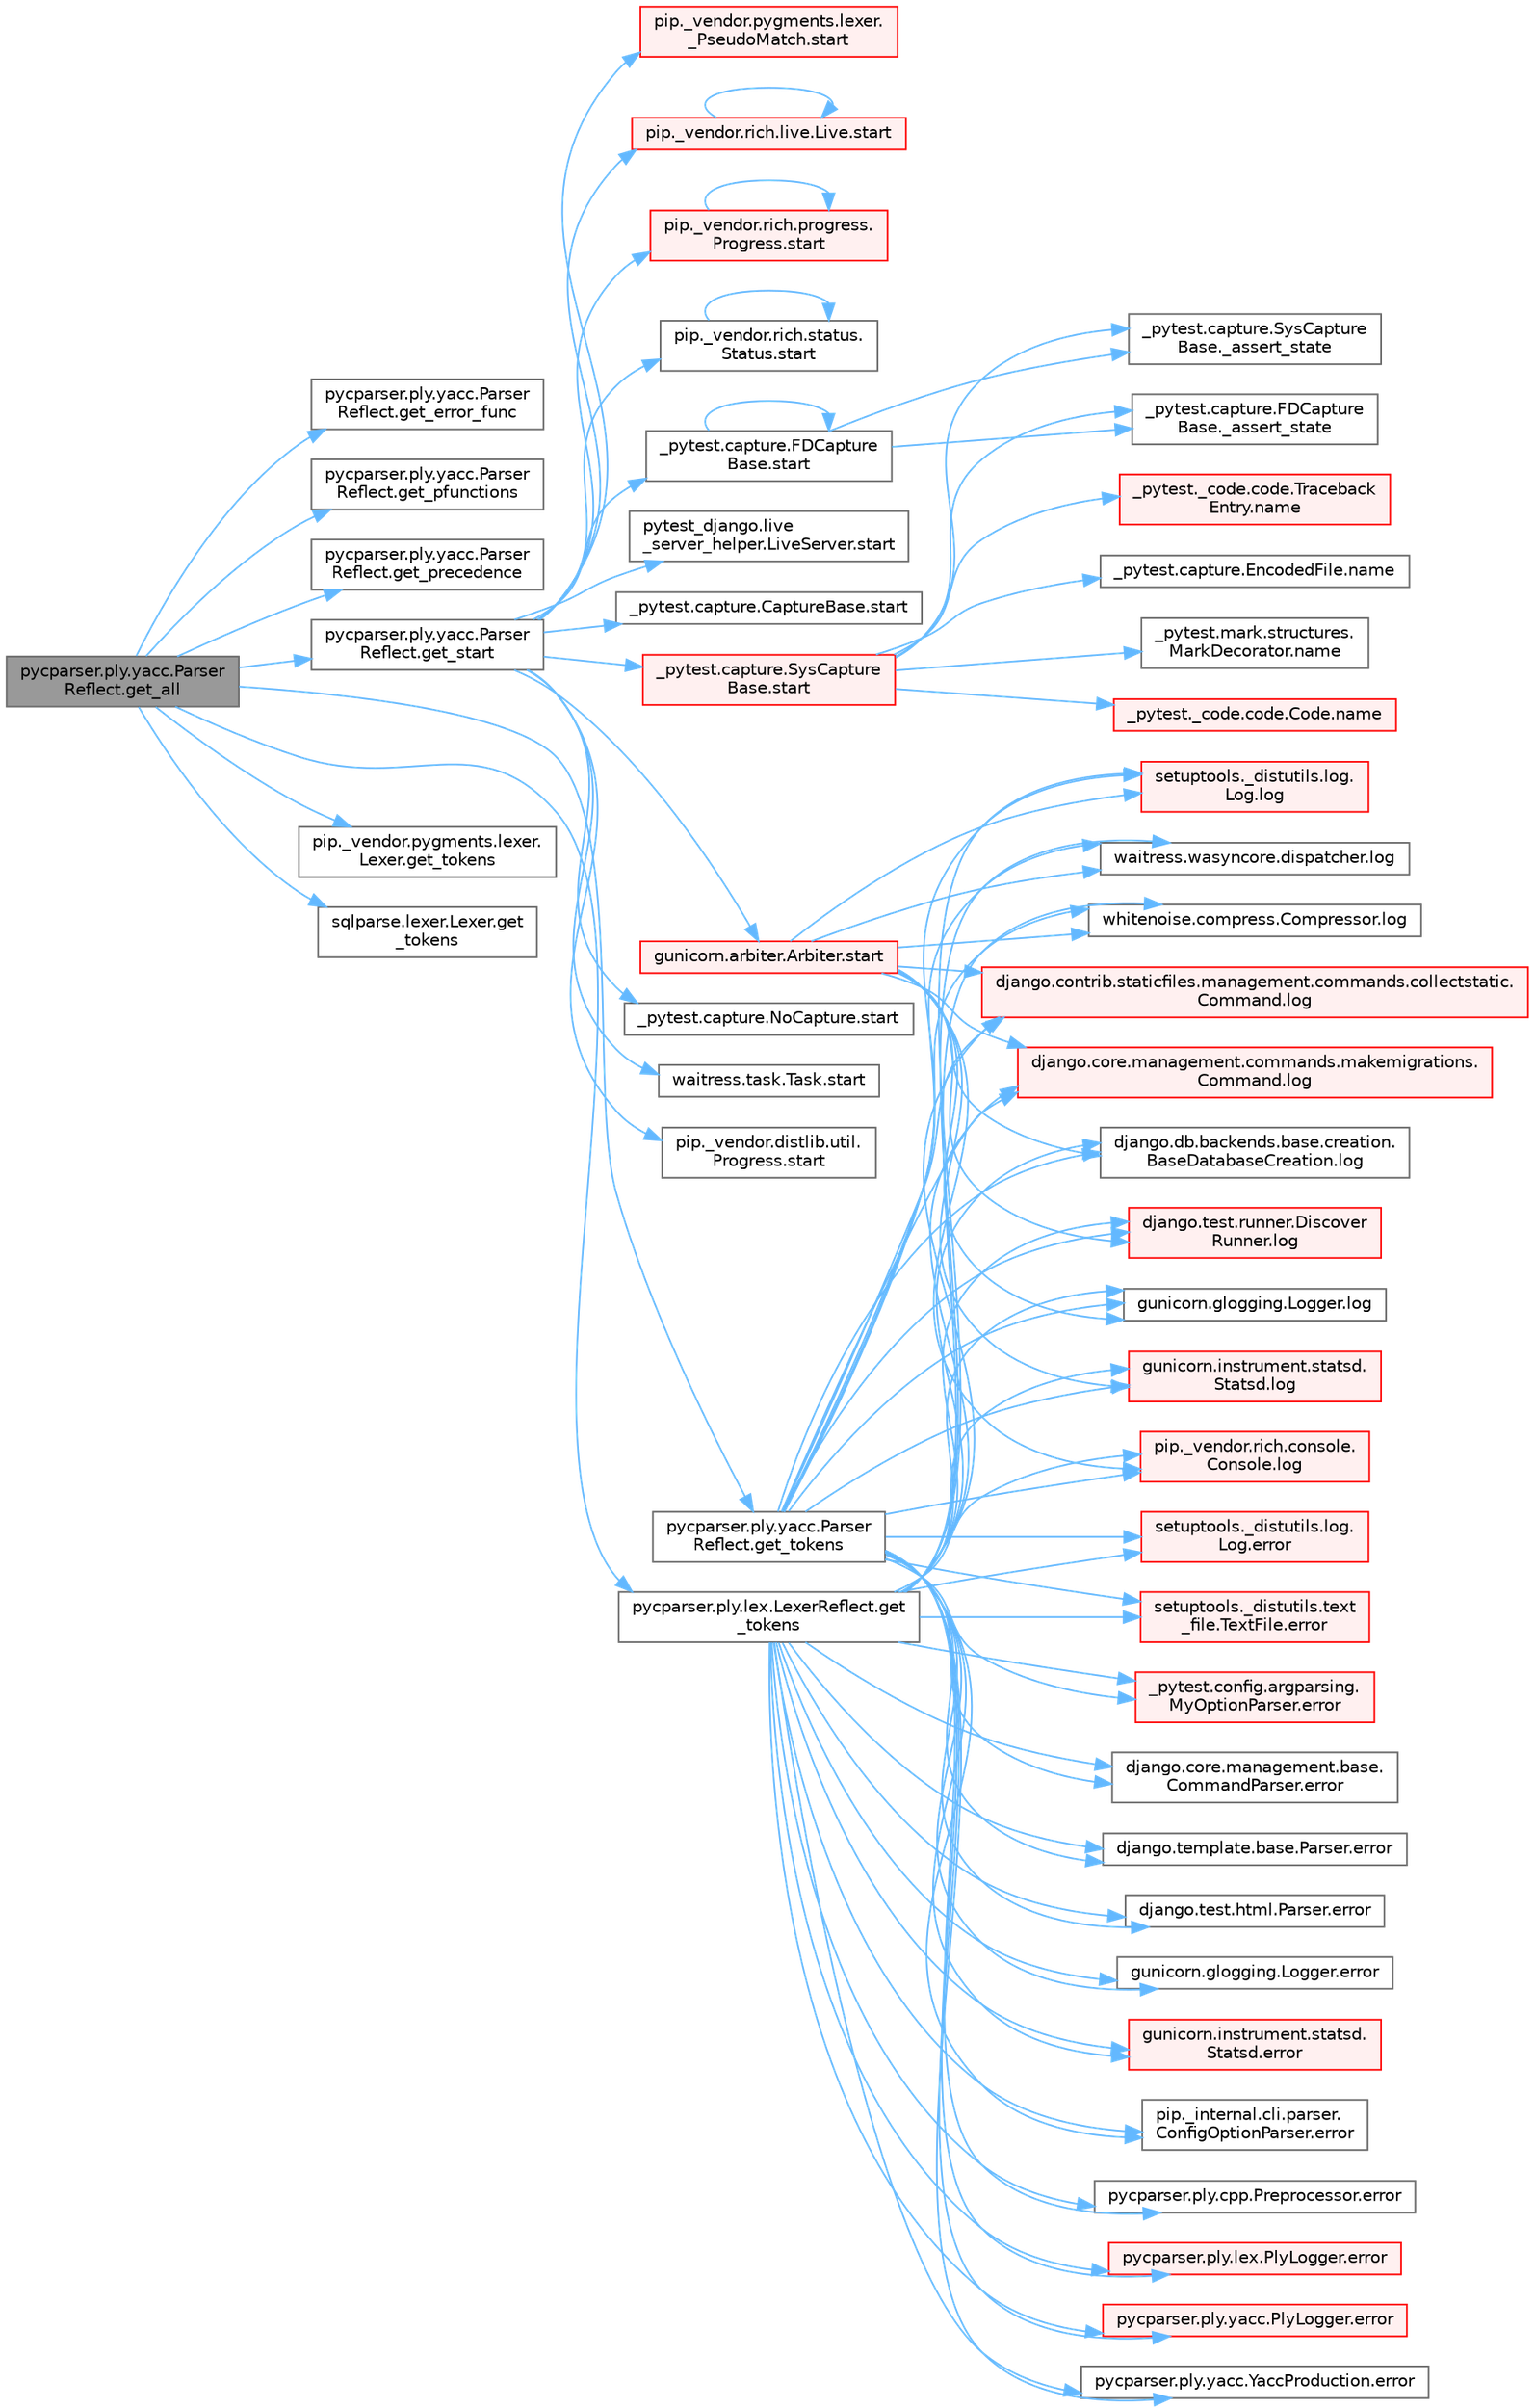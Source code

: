 digraph "pycparser.ply.yacc.ParserReflect.get_all"
{
 // LATEX_PDF_SIZE
  bgcolor="transparent";
  edge [fontname=Helvetica,fontsize=10,labelfontname=Helvetica,labelfontsize=10];
  node [fontname=Helvetica,fontsize=10,shape=box,height=0.2,width=0.4];
  rankdir="LR";
  Node1 [id="Node000001",label="pycparser.ply.yacc.Parser\lReflect.get_all",height=0.2,width=0.4,color="gray40", fillcolor="grey60", style="filled", fontcolor="black",tooltip=" "];
  Node1 -> Node2 [id="edge1_Node000001_Node000002",color="steelblue1",style="solid",tooltip=" "];
  Node2 [id="Node000002",label="pycparser.ply.yacc.Parser\lReflect.get_error_func",height=0.2,width=0.4,color="grey40", fillcolor="white", style="filled",URL="$classpycparser_1_1ply_1_1yacc_1_1_parser_reflect.html#a9339ce3cfd32105ea3ebb5f956e8d7be",tooltip=" "];
  Node1 -> Node3 [id="edge2_Node000001_Node000003",color="steelblue1",style="solid",tooltip=" "];
  Node3 [id="Node000003",label="pycparser.ply.yacc.Parser\lReflect.get_pfunctions",height=0.2,width=0.4,color="grey40", fillcolor="white", style="filled",URL="$classpycparser_1_1ply_1_1yacc_1_1_parser_reflect.html#a825da27336dffc096b1f058e0fd8f759",tooltip=" "];
  Node1 -> Node4 [id="edge3_Node000001_Node000004",color="steelblue1",style="solid",tooltip=" "];
  Node4 [id="Node000004",label="pycparser.ply.yacc.Parser\lReflect.get_precedence",height=0.2,width=0.4,color="grey40", fillcolor="white", style="filled",URL="$classpycparser_1_1ply_1_1yacc_1_1_parser_reflect.html#a4fac8f96f67ffb552053220adb7ad12d",tooltip=" "];
  Node1 -> Node5 [id="edge4_Node000001_Node000005",color="steelblue1",style="solid",tooltip=" "];
  Node5 [id="Node000005",label="pycparser.ply.yacc.Parser\lReflect.get_start",height=0.2,width=0.4,color="grey40", fillcolor="white", style="filled",URL="$classpycparser_1_1ply_1_1yacc_1_1_parser_reflect.html#a47da581cfe4c452d4f2236ae2e32f8a7",tooltip=" "];
  Node5 -> Node6 [id="edge5_Node000005_Node000006",color="steelblue1",style="solid",tooltip=" "];
  Node6 [id="Node000006",label="_pytest.capture.CaptureBase.start",height=0.2,width=0.4,color="grey40", fillcolor="white", style="filled",URL="$class__pytest_1_1capture_1_1_capture_base.html#aa950255d21f396239be8f4f8ce14e8c9",tooltip=" "];
  Node5 -> Node7 [id="edge6_Node000005_Node000007",color="steelblue1",style="solid",tooltip=" "];
  Node7 [id="Node000007",label="_pytest.capture.FDCapture\lBase.start",height=0.2,width=0.4,color="grey40", fillcolor="white", style="filled",URL="$class__pytest_1_1capture_1_1_f_d_capture_base.html#a2222a82f00c20f3946eaa6d6830b2acb",tooltip=" "];
  Node7 -> Node8 [id="edge7_Node000007_Node000008",color="steelblue1",style="solid",tooltip=" "];
  Node8 [id="Node000008",label="_pytest.capture.FDCapture\lBase._assert_state",height=0.2,width=0.4,color="grey40", fillcolor="white", style="filled",URL="$class__pytest_1_1capture_1_1_f_d_capture_base.html#a971704bfb89c0148c29c743bb0542c42",tooltip=" "];
  Node7 -> Node9 [id="edge8_Node000007_Node000009",color="steelblue1",style="solid",tooltip=" "];
  Node9 [id="Node000009",label="_pytest.capture.SysCapture\lBase._assert_state",height=0.2,width=0.4,color="grey40", fillcolor="white", style="filled",URL="$class__pytest_1_1capture_1_1_sys_capture_base.html#a293507aee8f3b635c10e6f40da524335",tooltip=" "];
  Node7 -> Node7 [id="edge9_Node000007_Node000007",color="steelblue1",style="solid",tooltip=" "];
  Node5 -> Node10 [id="edge10_Node000005_Node000010",color="steelblue1",style="solid",tooltip=" "];
  Node10 [id="Node000010",label="_pytest.capture.NoCapture.start",height=0.2,width=0.4,color="grey40", fillcolor="white", style="filled",URL="$class__pytest_1_1capture_1_1_no_capture.html#a4bf9401cf575894cabf249a3d0d358e1",tooltip=" "];
  Node5 -> Node11 [id="edge11_Node000005_Node000011",color="steelblue1",style="solid",tooltip=" "];
  Node11 [id="Node000011",label="_pytest.capture.SysCapture\lBase.start",height=0.2,width=0.4,color="red", fillcolor="#FFF0F0", style="filled",URL="$class__pytest_1_1capture_1_1_sys_capture_base.html#a6b073e20650b42405958221a49a44f1b",tooltip=" "];
  Node11 -> Node8 [id="edge12_Node000011_Node000008",color="steelblue1",style="solid",tooltip=" "];
  Node11 -> Node9 [id="edge13_Node000011_Node000009",color="steelblue1",style="solid",tooltip=" "];
  Node11 -> Node12 [id="edge14_Node000011_Node000012",color="steelblue1",style="solid",tooltip=" "];
  Node12 [id="Node000012",label="_pytest._code.code.Code.name",height=0.2,width=0.4,color="red", fillcolor="#FFF0F0", style="filled",URL="$class__pytest_1_1__code_1_1code_1_1_code.html#a1f3cbc53ca6df4a1bab12183694b6e78",tooltip=" "];
  Node11 -> Node24 [id="edge15_Node000011_Node000024",color="steelblue1",style="solid",tooltip=" "];
  Node24 [id="Node000024",label="_pytest._code.code.Traceback\lEntry.name",height=0.2,width=0.4,color="red", fillcolor="#FFF0F0", style="filled",URL="$class__pytest_1_1__code_1_1code_1_1_traceback_entry.html#a106b95c0753f41669fbfb8ee4c11ad3d",tooltip=" "];
  Node11 -> Node26 [id="edge16_Node000011_Node000026",color="steelblue1",style="solid",tooltip=" "];
  Node26 [id="Node000026",label="_pytest.capture.EncodedFile.name",height=0.2,width=0.4,color="grey40", fillcolor="white", style="filled",URL="$class__pytest_1_1capture_1_1_encoded_file.html#a738c73b5de21c7261d9e51f71e4f0397",tooltip=" "];
  Node11 -> Node27 [id="edge17_Node000011_Node000027",color="steelblue1",style="solid",tooltip=" "];
  Node27 [id="Node000027",label="_pytest.mark.structures.\lMarkDecorator.name",height=0.2,width=0.4,color="grey40", fillcolor="white", style="filled",URL="$class__pytest_1_1mark_1_1structures_1_1_mark_decorator.html#ae8f66760cda125450e0e3bd38689c72f",tooltip=" "];
  Node5 -> Node1442 [id="edge18_Node000005_Node001442",color="steelblue1",style="solid",tooltip=" "];
  Node1442 [id="Node001442",label="gunicorn.arbiter.Arbiter.start",height=0.2,width=0.4,color="red", fillcolor="#FFF0F0", style="filled",URL="$classgunicorn_1_1arbiter_1_1_arbiter.html#a9abc475f491622dde84515bdde802f2e",tooltip=" "];
  Node1442 -> Node1088 [id="edge19_Node001442_Node001088",color="steelblue1",style="solid",tooltip=" "];
  Node1088 [id="Node001088",label="django.contrib.staticfiles.management.commands.collectstatic.\lCommand.log",height=0.2,width=0.4,color="red", fillcolor="#FFF0F0", style="filled",URL="$classdjango_1_1contrib_1_1staticfiles_1_1management_1_1commands_1_1collectstatic_1_1_command.html#a0e93191b90ee0993e3286343d0b2de0e",tooltip=" "];
  Node1442 -> Node1090 [id="edge20_Node001442_Node001090",color="steelblue1",style="solid",tooltip=" "];
  Node1090 [id="Node001090",label="django.core.management.commands.makemigrations.\lCommand.log",height=0.2,width=0.4,color="red", fillcolor="#FFF0F0", style="filled",URL="$classdjango_1_1core_1_1management_1_1commands_1_1makemigrations_1_1_command.html#a0409d121552878a7416460dba8274880",tooltip=" "];
  Node1442 -> Node1092 [id="edge21_Node001442_Node001092",color="steelblue1",style="solid",tooltip=" "];
  Node1092 [id="Node001092",label="django.db.backends.base.creation.\lBaseDatabaseCreation.log",height=0.2,width=0.4,color="grey40", fillcolor="white", style="filled",URL="$classdjango_1_1db_1_1backends_1_1base_1_1creation_1_1_base_database_creation.html#ac297ec931db5ec68c271ec0d91be7183",tooltip=" "];
  Node1442 -> Node1093 [id="edge22_Node001442_Node001093",color="steelblue1",style="solid",tooltip=" "];
  Node1093 [id="Node001093",label="django.test.runner.Discover\lRunner.log",height=0.2,width=0.4,color="red", fillcolor="#FFF0F0", style="filled",URL="$classdjango_1_1test_1_1runner_1_1_discover_runner.html#af5ad8e2895b3f0c5e0a6d7113199d641",tooltip=" "];
  Node1442 -> Node1094 [id="edge23_Node001442_Node001094",color="steelblue1",style="solid",tooltip=" "];
  Node1094 [id="Node001094",label="gunicorn.glogging.Logger.log",height=0.2,width=0.4,color="grey40", fillcolor="white", style="filled",URL="$classgunicorn_1_1glogging_1_1_logger.html#ad6941dede526094643dd02c53c3449b0",tooltip=" "];
  Node1442 -> Node1095 [id="edge24_Node001442_Node001095",color="steelblue1",style="solid",tooltip=" "];
  Node1095 [id="Node001095",label="gunicorn.instrument.statsd.\lStatsd.log",height=0.2,width=0.4,color="red", fillcolor="#FFF0F0", style="filled",URL="$classgunicorn_1_1instrument_1_1statsd_1_1_statsd.html#ab99145cf0b7c66dbcebcbdcbd44b4953",tooltip=" "];
  Node1442 -> Node1443 [id="edge25_Node001442_Node001443",color="steelblue1",style="solid",tooltip=" "];
  Node1443 [id="Node001443",label="pip._vendor.rich.console.\lConsole.log",height=0.2,width=0.4,color="red", fillcolor="#FFF0F0", style="filled",URL="$classpip_1_1__vendor_1_1rich_1_1console_1_1_console.html#af9c77e39f9413fc2b134c60cfa23b0f1",tooltip=" "];
  Node1442 -> Node2667 [id="edge26_Node001442_Node002667",color="steelblue1",style="solid",tooltip=" "];
  Node2667 [id="Node002667",label="setuptools._distutils.log.\lLog.log",height=0.2,width=0.4,color="red", fillcolor="#FFF0F0", style="filled",URL="$classsetuptools_1_1__distutils_1_1log_1_1_log.html#af651bf90098b3f6c9f3913b91f0eda70",tooltip=" "];
  Node1442 -> Node2668 [id="edge27_Node001442_Node002668",color="steelblue1",style="solid",tooltip=" "];
  Node2668 [id="Node002668",label="waitress.wasyncore.dispatcher.log",height=0.2,width=0.4,color="grey40", fillcolor="white", style="filled",URL="$classwaitress_1_1wasyncore_1_1dispatcher.html#ab4786338f40a0cf9e9df45b57d4c0a63",tooltip=" "];
  Node1442 -> Node2669 [id="edge28_Node001442_Node002669",color="steelblue1",style="solid",tooltip=" "];
  Node2669 [id="Node002669",label="whitenoise.compress.Compressor.log",height=0.2,width=0.4,color="grey40", fillcolor="white", style="filled",URL="$classwhitenoise_1_1compress_1_1_compressor.html#aa70a9f98a4387e4d394529c17cdbee27",tooltip=" "];
  Node5 -> Node3768 [id="edge29_Node000005_Node003768",color="steelblue1",style="solid",tooltip=" "];
  Node3768 [id="Node003768",label="pip._vendor.distlib.util.\lProgress.start",height=0.2,width=0.4,color="grey40", fillcolor="white", style="filled",URL="$classpip_1_1__vendor_1_1distlib_1_1util_1_1_progress.html#ac37fb847f1e87d43ede785ef076f64c4",tooltip=" "];
  Node5 -> Node3769 [id="edge30_Node000005_Node003769",color="steelblue1",style="solid",tooltip=" "];
  Node3769 [id="Node003769",label="pip._vendor.pygments.lexer.\l_PseudoMatch.start",height=0.2,width=0.4,color="red", fillcolor="#FFF0F0", style="filled",URL="$classpip_1_1__vendor_1_1pygments_1_1lexer_1_1___pseudo_match.html#a0dab1b29c0e2ed959d3494125b5a1bdc",tooltip=" "];
  Node5 -> Node3770 [id="edge31_Node000005_Node003770",color="steelblue1",style="solid",tooltip=" "];
  Node3770 [id="Node003770",label="pip._vendor.rich.live.Live.start",height=0.2,width=0.4,color="red", fillcolor="#FFF0F0", style="filled",URL="$classpip_1_1__vendor_1_1rich_1_1live_1_1_live.html#a7216ec35a1494a83ed749407ef4e0c40",tooltip=" "];
  Node3770 -> Node3770 [id="edge32_Node003770_Node003770",color="steelblue1",style="solid",tooltip=" "];
  Node5 -> Node3772 [id="edge33_Node000005_Node003772",color="steelblue1",style="solid",tooltip=" "];
  Node3772 [id="Node003772",label="pip._vendor.rich.progress.\lProgress.start",height=0.2,width=0.4,color="red", fillcolor="#FFF0F0", style="filled",URL="$classpip_1_1__vendor_1_1rich_1_1progress_1_1_progress.html#ad90c9b221cd715a310f6421a8fbe9f91",tooltip=" "];
  Node3772 -> Node3772 [id="edge34_Node003772_Node003772",color="steelblue1",style="solid",tooltip=" "];
  Node5 -> Node3773 [id="edge35_Node000005_Node003773",color="steelblue1",style="solid",tooltip=" "];
  Node3773 [id="Node003773",label="pip._vendor.rich.status.\lStatus.start",height=0.2,width=0.4,color="grey40", fillcolor="white", style="filled",URL="$classpip_1_1__vendor_1_1rich_1_1status_1_1_status.html#a154230e1d72001e5b9423fe730477b50",tooltip=" "];
  Node3773 -> Node3773 [id="edge36_Node003773_Node003773",color="steelblue1",style="solid",tooltip=" "];
  Node5 -> Node3774 [id="edge37_Node000005_Node003774",color="steelblue1",style="solid",tooltip=" "];
  Node3774 [id="Node003774",label="pytest_django.live\l_server_helper.LiveServer.start",height=0.2,width=0.4,color="grey40", fillcolor="white", style="filled",URL="$classpytest__django_1_1live__server__helper_1_1_live_server.html#ae32345838ccb36ae81fa401897eff92e",tooltip=" "];
  Node5 -> Node3775 [id="edge38_Node000005_Node003775",color="steelblue1",style="solid",tooltip=" "];
  Node3775 [id="Node003775",label="waitress.task.Task.start",height=0.2,width=0.4,color="grey40", fillcolor="white", style="filled",URL="$classwaitress_1_1task_1_1_task.html#a956f0158d2b92d49063e889441143f99",tooltip=" "];
  Node1 -> Node4530 [id="edge39_Node000001_Node004530",color="steelblue1",style="solid",tooltip=" "];
  Node4530 [id="Node004530",label="pip._vendor.pygments.lexer.\lLexer.get_tokens",height=0.2,width=0.4,color="grey40", fillcolor="white", style="filled",URL="$classpip_1_1__vendor_1_1pygments_1_1lexer_1_1_lexer.html#a4707512dc4f122f484eb7d8fafc173ef",tooltip=" "];
  Node1 -> Node4531 [id="edge40_Node000001_Node004531",color="steelblue1",style="solid",tooltip=" "];
  Node4531 [id="Node004531",label="pycparser.ply.lex.LexerReflect.get\l_tokens",height=0.2,width=0.4,color="grey40", fillcolor="white", style="filled",URL="$classpycparser_1_1ply_1_1lex_1_1_lexer_reflect.html#a10983bce282c9b55abb82ce3807c6286",tooltip=" "];
  Node4531 -> Node2382 [id="edge41_Node004531_Node002382",color="steelblue1",style="solid",tooltip=" "];
  Node2382 [id="Node002382",label="_pytest.config.argparsing.\lMyOptionParser.error",height=0.2,width=0.4,color="red", fillcolor="#FFF0F0", style="filled",URL="$class__pytest_1_1config_1_1argparsing_1_1_my_option_parser.html#afa605e3b10b021d3192df596a2af55e4",tooltip=" "];
  Node4531 -> Node2385 [id="edge42_Node004531_Node002385",color="steelblue1",style="solid",tooltip=" "];
  Node2385 [id="Node002385",label="django.core.management.base.\lCommandParser.error",height=0.2,width=0.4,color="grey40", fillcolor="white", style="filled",URL="$classdjango_1_1core_1_1management_1_1base_1_1_command_parser.html#a8f60524680d1e5c70de7800e59578073",tooltip=" "];
  Node4531 -> Node2386 [id="edge43_Node004531_Node002386",color="steelblue1",style="solid",tooltip=" "];
  Node2386 [id="Node002386",label="django.template.base.Parser.error",height=0.2,width=0.4,color="grey40", fillcolor="white", style="filled",URL="$classdjango_1_1template_1_1base_1_1_parser.html#ad75d5d46d6b8210f6e4dbab08ed53012",tooltip=" "];
  Node4531 -> Node2387 [id="edge44_Node004531_Node002387",color="steelblue1",style="solid",tooltip=" "];
  Node2387 [id="Node002387",label="django.test.html.Parser.error",height=0.2,width=0.4,color="grey40", fillcolor="white", style="filled",URL="$classdjango_1_1test_1_1html_1_1_parser.html#a458164a9296ceed891d67f5fca97ac67",tooltip=" "];
  Node4531 -> Node2388 [id="edge45_Node004531_Node002388",color="steelblue1",style="solid",tooltip=" "];
  Node2388 [id="Node002388",label="gunicorn.glogging.Logger.error",height=0.2,width=0.4,color="grey40", fillcolor="white", style="filled",URL="$classgunicorn_1_1glogging_1_1_logger.html#aeecb84dbc46a550d08e0ae8618d8b72c",tooltip=" "];
  Node4531 -> Node2389 [id="edge46_Node004531_Node002389",color="steelblue1",style="solid",tooltip=" "];
  Node2389 [id="Node002389",label="gunicorn.instrument.statsd.\lStatsd.error",height=0.2,width=0.4,color="red", fillcolor="#FFF0F0", style="filled",URL="$classgunicorn_1_1instrument_1_1statsd_1_1_statsd.html#a00ca379c910e5842719e48e617504c12",tooltip=" "];
  Node4531 -> Node2390 [id="edge47_Node004531_Node002390",color="steelblue1",style="solid",tooltip=" "];
  Node2390 [id="Node002390",label="pip._internal.cli.parser.\lConfigOptionParser.error",height=0.2,width=0.4,color="grey40", fillcolor="white", style="filled",URL="$classpip_1_1__internal_1_1cli_1_1parser_1_1_config_option_parser.html#a7f476706a72ac9c0f9862fff54f800b6",tooltip=" "];
  Node4531 -> Node2391 [id="edge48_Node004531_Node002391",color="steelblue1",style="solid",tooltip=" "];
  Node2391 [id="Node002391",label="pycparser.ply.cpp.Preprocessor.error",height=0.2,width=0.4,color="grey40", fillcolor="white", style="filled",URL="$classpycparser_1_1ply_1_1cpp_1_1_preprocessor.html#a7e1ac62be845481431f1eba28c7c4dff",tooltip=" "];
  Node4531 -> Node2392 [id="edge49_Node004531_Node002392",color="steelblue1",style="solid",tooltip=" "];
  Node2392 [id="Node002392",label="pycparser.ply.lex.PlyLogger.error",height=0.2,width=0.4,color="red", fillcolor="#FFF0F0", style="filled",URL="$classpycparser_1_1ply_1_1lex_1_1_ply_logger.html#acd6be9709e7b404943ae36e163141b25",tooltip=" "];
  Node4531 -> Node2394 [id="edge50_Node004531_Node002394",color="steelblue1",style="solid",tooltip=" "];
  Node2394 [id="Node002394",label="pycparser.ply.yacc.PlyLogger.error",height=0.2,width=0.4,color="red", fillcolor="#FFF0F0", style="filled",URL="$classpycparser_1_1ply_1_1yacc_1_1_ply_logger.html#af6aeffc66660a97dae0fbedefc30be02",tooltip=" "];
  Node4531 -> Node2395 [id="edge51_Node004531_Node002395",color="steelblue1",style="solid",tooltip=" "];
  Node2395 [id="Node002395",label="pycparser.ply.yacc.YaccProduction.error",height=0.2,width=0.4,color="grey40", fillcolor="white", style="filled",URL="$classpycparser_1_1ply_1_1yacc_1_1_yacc_production.html#afad8b69a6e498ad76e964d1d258fec4b",tooltip=" "];
  Node4531 -> Node2396 [id="edge52_Node004531_Node002396",color="steelblue1",style="solid",tooltip=" "];
  Node2396 [id="Node002396",label="setuptools._distutils.log.\lLog.error",height=0.2,width=0.4,color="red", fillcolor="#FFF0F0", style="filled",URL="$classsetuptools_1_1__distutils_1_1log_1_1_log.html#a7bd864699d7c02ad3de0c09a76dee94f",tooltip=" "];
  Node4531 -> Node2399 [id="edge53_Node004531_Node002399",color="steelblue1",style="solid",tooltip=" "];
  Node2399 [id="Node002399",label="setuptools._distutils.text\l_file.TextFile.error",height=0.2,width=0.4,color="red", fillcolor="#FFF0F0", style="filled",URL="$classsetuptools_1_1__distutils_1_1text__file_1_1_text_file.html#a670e0e2eae86ae71f328552dfcf2f451",tooltip=" "];
  Node4531 -> Node1088 [id="edge54_Node004531_Node001088",color="steelblue1",style="solid",tooltip=" "];
  Node4531 -> Node1090 [id="edge55_Node004531_Node001090",color="steelblue1",style="solid",tooltip=" "];
  Node4531 -> Node1092 [id="edge56_Node004531_Node001092",color="steelblue1",style="solid",tooltip=" "];
  Node4531 -> Node1093 [id="edge57_Node004531_Node001093",color="steelblue1",style="solid",tooltip=" "];
  Node4531 -> Node1094 [id="edge58_Node004531_Node001094",color="steelblue1",style="solid",tooltip=" "];
  Node4531 -> Node1095 [id="edge59_Node004531_Node001095",color="steelblue1",style="solid",tooltip=" "];
  Node4531 -> Node1443 [id="edge60_Node004531_Node001443",color="steelblue1",style="solid",tooltip=" "];
  Node4531 -> Node2667 [id="edge61_Node004531_Node002667",color="steelblue1",style="solid",tooltip=" "];
  Node4531 -> Node2668 [id="edge62_Node004531_Node002668",color="steelblue1",style="solid",tooltip=" "];
  Node4531 -> Node2669 [id="edge63_Node004531_Node002669",color="steelblue1",style="solid",tooltip=" "];
  Node1 -> Node4532 [id="edge64_Node000001_Node004532",color="steelblue1",style="solid",tooltip=" "];
  Node4532 [id="Node004532",label="pycparser.ply.yacc.Parser\lReflect.get_tokens",height=0.2,width=0.4,color="grey40", fillcolor="white", style="filled",URL="$classpycparser_1_1ply_1_1yacc_1_1_parser_reflect.html#a32a8391d1552f74d1fd812eec68dc908",tooltip=" "];
  Node4532 -> Node2382 [id="edge65_Node004532_Node002382",color="steelblue1",style="solid",tooltip=" "];
  Node4532 -> Node2385 [id="edge66_Node004532_Node002385",color="steelblue1",style="solid",tooltip=" "];
  Node4532 -> Node2386 [id="edge67_Node004532_Node002386",color="steelblue1",style="solid",tooltip=" "];
  Node4532 -> Node2387 [id="edge68_Node004532_Node002387",color="steelblue1",style="solid",tooltip=" "];
  Node4532 -> Node2388 [id="edge69_Node004532_Node002388",color="steelblue1",style="solid",tooltip=" "];
  Node4532 -> Node2389 [id="edge70_Node004532_Node002389",color="steelblue1",style="solid",tooltip=" "];
  Node4532 -> Node2390 [id="edge71_Node004532_Node002390",color="steelblue1",style="solid",tooltip=" "];
  Node4532 -> Node2391 [id="edge72_Node004532_Node002391",color="steelblue1",style="solid",tooltip=" "];
  Node4532 -> Node2392 [id="edge73_Node004532_Node002392",color="steelblue1",style="solid",tooltip=" "];
  Node4532 -> Node2394 [id="edge74_Node004532_Node002394",color="steelblue1",style="solid",tooltip=" "];
  Node4532 -> Node2395 [id="edge75_Node004532_Node002395",color="steelblue1",style="solid",tooltip=" "];
  Node4532 -> Node2396 [id="edge76_Node004532_Node002396",color="steelblue1",style="solid",tooltip=" "];
  Node4532 -> Node2399 [id="edge77_Node004532_Node002399",color="steelblue1",style="solid",tooltip=" "];
  Node4532 -> Node1088 [id="edge78_Node004532_Node001088",color="steelblue1",style="solid",tooltip=" "];
  Node4532 -> Node1090 [id="edge79_Node004532_Node001090",color="steelblue1",style="solid",tooltip=" "];
  Node4532 -> Node1092 [id="edge80_Node004532_Node001092",color="steelblue1",style="solid",tooltip=" "];
  Node4532 -> Node1093 [id="edge81_Node004532_Node001093",color="steelblue1",style="solid",tooltip=" "];
  Node4532 -> Node1094 [id="edge82_Node004532_Node001094",color="steelblue1",style="solid",tooltip=" "];
  Node4532 -> Node1095 [id="edge83_Node004532_Node001095",color="steelblue1",style="solid",tooltip=" "];
  Node4532 -> Node1443 [id="edge84_Node004532_Node001443",color="steelblue1",style="solid",tooltip=" "];
  Node4532 -> Node2667 [id="edge85_Node004532_Node002667",color="steelblue1",style="solid",tooltip=" "];
  Node4532 -> Node2668 [id="edge86_Node004532_Node002668",color="steelblue1",style="solid",tooltip=" "];
  Node4532 -> Node2669 [id="edge87_Node004532_Node002669",color="steelblue1",style="solid",tooltip=" "];
  Node1 -> Node4533 [id="edge88_Node000001_Node004533",color="steelblue1",style="solid",tooltip=" "];
  Node4533 [id="Node004533",label="sqlparse.lexer.Lexer.get\l_tokens",height=0.2,width=0.4,color="grey40", fillcolor="white", style="filled",URL="$classsqlparse_1_1lexer_1_1_lexer.html#a53a449bc673394f7fbbfa77dfff28148",tooltip=" "];
}
